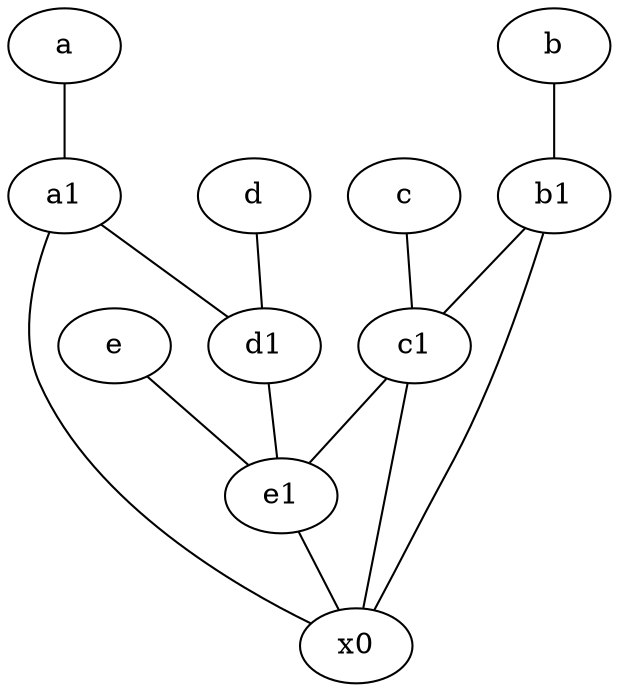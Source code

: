 graph {
	c1 [pos="4.5,3!"]
	a1 [pos="8,3!"]
	b1 [pos="9,4!"]
	e1 [pos="7,7!"]
	d1 [pos="3,5!"]
	e [pos="7,9!"]
	a [pos="8,2!"]
	d [pos="2,5!"]
	c [pos="4.5,2!"]
	b [pos="10,4!"]
	x0
	e -- e1
	d1 -- e1
	a -- a1
	c -- c1
	b1 -- x0
	b1 -- c1
	a1 -- d1
	c1 -- e1
	c1 -- x0
	b -- b1
	a1 -- x0
	e1 -- x0
	d -- d1
}
